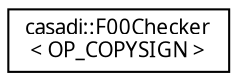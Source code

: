 digraph "Graphical Class Hierarchy"
{
  edge [fontname="FreeSans.ttf",fontsize="10",labelfontname="FreeSans.ttf",labelfontsize="10"];
  node [fontname="FreeSans.ttf",fontsize="10",shape=record];
  rankdir="LR";
  Node1 [label="casadi::F00Checker\l\< OP_COPYSIGN \>",height=0.2,width=0.4,color="black", fillcolor="white", style="filled",URL="$d8/d5c/structcasadi_1_1F00Checker_3_01OP__COPYSIGN_01_4.html"];
}
